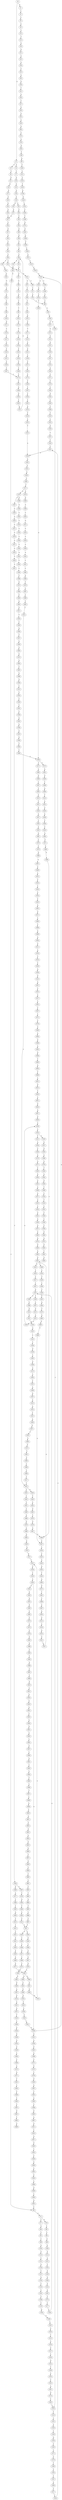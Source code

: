 strict digraph  {
	S0 -> S1 [ label = A ];
	S0 -> S2 [ label = G ];
	S1 -> S3 [ label = C ];
	S2 -> S4 [ label = G ];
	S2 -> S5 [ label = C ];
	S3 -> S6 [ label = T ];
	S4 -> S7 [ label = T ];
	S5 -> S8 [ label = T ];
	S6 -> S9 [ label = A ];
	S7 -> S10 [ label = G ];
	S8 -> S11 [ label = G ];
	S9 -> S12 [ label = T ];
	S10 -> S13 [ label = G ];
	S11 -> S14 [ label = G ];
	S12 -> S15 [ label = T ];
	S13 -> S16 [ label = A ];
	S14 -> S17 [ label = A ];
	S15 -> S18 [ label = G ];
	S16 -> S19 [ label = A ];
	S17 -> S20 [ label = A ];
	S18 -> S21 [ label = G ];
	S19 -> S22 [ label = C ];
	S19 -> S23 [ label = G ];
	S20 -> S24 [ label = G ];
	S21 -> S25 [ label = A ];
	S22 -> S26 [ label = C ];
	S23 -> S27 [ label = A ];
	S24 -> S28 [ label = A ];
	S25 -> S29 [ label = A ];
	S26 -> S30 [ label = T ];
	S27 -> S31 [ label = A ];
	S28 -> S31 [ label = A ];
	S29 -> S32 [ label = C ];
	S30 -> S33 [ label = C ];
	S31 -> S34 [ label = C ];
	S32 -> S35 [ label = G ];
	S33 -> S36 [ label = G ];
	S34 -> S37 [ label = G ];
	S35 -> S38 [ label = G ];
	S36 -> S39 [ label = G ];
	S37 -> S40 [ label = G ];
	S38 -> S41 [ label = T ];
	S39 -> S42 [ label = C ];
	S40 -> S43 [ label = C ];
	S41 -> S44 [ label = A ];
	S42 -> S45 [ label = A ];
	S43 -> S46 [ label = A ];
	S44 -> S47 [ label = C ];
	S45 -> S48 [ label = C ];
	S46 -> S49 [ label = C ];
	S47 -> S50 [ label = G ];
	S48 -> S51 [ label = G ];
	S48 -> S52 [ label = C ];
	S49 -> S53 [ label = C ];
	S49 -> S54 [ label = T ];
	S50 -> S55 [ label = A ];
	S51 -> S56 [ label = C ];
	S52 -> S57 [ label = G ];
	S53 -> S57 [ label = G ];
	S54 -> S58 [ label = G ];
	S55 -> S59 [ label = A ];
	S56 -> S60 [ label = G ];
	S57 -> S61 [ label = A ];
	S57 -> S62 [ label = G ];
	S58 -> S63 [ label = G ];
	S59 -> S64 [ label = G ];
	S60 -> S65 [ label = C ];
	S61 -> S66 [ label = G ];
	S61 -> S67 [ label = A ];
	S62 -> S68 [ label = G ];
	S63 -> S69 [ label = G ];
	S64 -> S70 [ label = A ];
	S65 -> S71 [ label = G ];
	S66 -> S72 [ label = T ];
	S67 -> S73 [ label = T ];
	S68 -> S74 [ label = A ];
	S69 -> S75 [ label = A ];
	S70 -> S76 [ label = A ];
	S71 -> S77 [ label = C ];
	S71 -> S78 [ label = G ];
	S72 -> S79 [ label = C ];
	S73 -> S80 [ label = G ];
	S74 -> S81 [ label = A ];
	S75 -> S82 [ label = A ];
	S76 -> S83 [ label = G ];
	S77 -> S84 [ label = G ];
	S78 -> S85 [ label = C ];
	S79 -> S86 [ label = C ];
	S80 -> S87 [ label = T ];
	S81 -> S88 [ label = T ];
	S82 -> S89 [ label = C ];
	S83 -> S90 [ label = T ];
	S84 -> S91 [ label = T ];
	S85 -> S92 [ label = T ];
	S86 -> S93 [ label = A ];
	S87 -> S94 [ label = A ];
	S88 -> S95 [ label = T ];
	S89 -> S96 [ label = T ];
	S90 -> S97 [ label = G ];
	S91 -> S98 [ label = C ];
	S92 -> S99 [ label = G ];
	S93 -> S100 [ label = G ];
	S94 -> S101 [ label = G ];
	S95 -> S102 [ label = G ];
	S96 -> S103 [ label = G ];
	S97 -> S104 [ label = T ];
	S98 -> S105 [ label = G ];
	S99 -> S106 [ label = G ];
	S100 -> S107 [ label = T ];
	S100 -> S108 [ label = C ];
	S101 -> S109 [ label = T ];
	S102 -> S110 [ label = A ];
	S103 -> S111 [ label = G ];
	S104 -> S112 [ label = C ];
	S105 -> S113 [ label = A ];
	S106 -> S114 [ label = A ];
	S107 -> S115 [ label = A ];
	S108 -> S116 [ label = T ];
	S109 -> S117 [ label = T ];
	S110 -> S118 [ label = A ];
	S111 -> S119 [ label = A ];
	S112 -> S120 [ label = C ];
	S113 -> S121 [ label = C ];
	S114 -> S122 [ label = A ];
	S115 -> S123 [ label = G ];
	S116 -> S124 [ label = T ];
	S117 -> S125 [ label = T ];
	S118 -> S126 [ label = C ];
	S119 -> S127 [ label = C ];
	S120 -> S128 [ label = T ];
	S121 -> S129 [ label = G ];
	S122 -> S130 [ label = T ];
	S123 -> S131 [ label = G ];
	S124 -> S132 [ label = C ];
	S125 -> S133 [ label = C ];
	S126 -> S134 [ label = C ];
	S127 -> S135 [ label = C ];
	S128 -> S136 [ label = G ];
	S129 -> S137 [ label = C ];
	S130 -> S138 [ label = G ];
	S131 -> S139 [ label = G ];
	S132 -> S140 [ label = A ];
	S133 -> S141 [ label = A ];
	S134 -> S142 [ label = C ];
	S135 -> S143 [ label = C ];
	S136 -> S144 [ label = G ];
	S137 -> S145 [ label = G ];
	S138 -> S146 [ label = G ];
	S139 -> S147 [ label = T ];
	S140 -> S148 [ label = C ];
	S141 -> S149 [ label = C ];
	S142 -> S150 [ label = G ];
	S143 -> S151 [ label = G ];
	S144 -> S152 [ label = C ];
	S145 -> S153 [ label = C ];
	S146 -> S154 [ label = G ];
	S147 -> S155 [ label = C ];
	S148 -> S156 [ label = G ];
	S149 -> S157 [ label = T ];
	S150 -> S158 [ label = T ];
	S151 -> S159 [ label = T ];
	S152 -> S160 [ label = C ];
	S153 -> S161 [ label = C ];
	S154 -> S162 [ label = G ];
	S155 -> S163 [ label = A ];
	S156 -> S164 [ label = C ];
	S157 -> S165 [ label = C ];
	S158 -> S166 [ label = C ];
	S159 -> S167 [ label = C ];
	S160 -> S168 [ label = T ];
	S161 -> S169 [ label = T ];
	S162 -> S170 [ label = T ];
	S163 -> S171 [ label = C ];
	S164 -> S172 [ label = C ];
	S165 -> S173 [ label = C ];
	S166 -> S174 [ label = T ];
	S167 -> S174 [ label = T ];
	S168 -> S175 [ label = G ];
	S169 -> S176 [ label = C ];
	S170 -> S177 [ label = C ];
	S171 -> S178 [ label = T ];
	S172 -> S179 [ label = C ];
	S173 -> S180 [ label = T ];
	S174 -> S181 [ label = C ];
	S175 -> S182 [ label = G ];
	S176 -> S183 [ label = G ];
	S177 -> S184 [ label = C ];
	S178 -> S185 [ label = C ];
	S179 -> S186 [ label = T ];
	S180 -> S187 [ label = T ];
	S181 -> S188 [ label = G ];
	S182 -> S189 [ label = G ];
	S183 -> S190 [ label = G ];
	S184 -> S191 [ label = G ];
	S185 -> S192 [ label = G ];
	S186 -> S193 [ label = T ];
	S187 -> S194 [ label = T ];
	S188 -> S195 [ label = G ];
	S189 -> S196 [ label = T ];
	S190 -> S197 [ label = G ];
	S191 -> S198 [ label = C ];
	S191 -> S199 [ label = T ];
	S192 -> S200 [ label = C ];
	S193 -> S201 [ label = C ];
	S194 -> S202 [ label = C ];
	S195 -> S203 [ label = C ];
	S196 -> S204 [ label = C ];
	S197 -> S205 [ label = C ];
	S198 -> S206 [ label = C ];
	S199 -> S207 [ label = C ];
	S200 -> S208 [ label = T ];
	S201 -> S209 [ label = A ];
	S202 -> S210 [ label = A ];
	S203 -> S211 [ label = A ];
	S204 -> S212 [ label = C ];
	S205 -> S213 [ label = T ];
	S206 -> S214 [ label = G ];
	S207 -> S215 [ label = G ];
	S208 -> S216 [ label = T ];
	S209 -> S217 [ label = T ];
	S210 -> S218 [ label = T ];
	S211 -> S48 [ label = C ];
	S212 -> S219 [ label = C ];
	S213 -> S220 [ label = C ];
	S214 -> S221 [ label = G ];
	S215 -> S222 [ label = G ];
	S216 -> S223 [ label = C ];
	S217 -> S224 [ label = C ];
	S218 -> S225 [ label = C ];
	S219 -> S226 [ label = G ];
	S220 -> S227 [ label = A ];
	S221 -> S228 [ label = A ];
	S222 -> S229 [ label = A ];
	S223 -> S230 [ label = A ];
	S224 -> S231 [ label = C ];
	S225 -> S232 [ label = C ];
	S226 -> S233 [ label = A ];
	S227 -> S234 [ label = C ];
	S228 -> S235 [ label = A ];
	S229 -> S236 [ label = A ];
	S230 -> S237 [ label = T ];
	S231 -> S238 [ label = A ];
	S232 -> S238 [ label = A ];
	S233 -> S239 [ label = G ];
	S233 -> S240 [ label = A ];
	S234 -> S241 [ label = G ];
	S235 -> S242 [ label = C ];
	S236 -> S243 [ label = C ];
	S237 -> S244 [ label = C ];
	S238 -> S245 [ label = G ];
	S239 -> S246 [ label = T ];
	S240 -> S247 [ label = G ];
	S241 -> S248 [ label = T ];
	S242 -> S249 [ label = T ];
	S243 -> S250 [ label = A ];
	S243 -> S251 [ label = T ];
	S244 -> S231 [ label = C ];
	S245 -> S252 [ label = A ];
	S246 -> S253 [ label = C ];
	S247 -> S254 [ label = T ];
	S248 -> S255 [ label = C ];
	S249 -> S256 [ label = G ];
	S250 -> S257 [ label = G ];
	S251 -> S258 [ label = A ];
	S252 -> S259 [ label = A ];
	S253 -> S86 [ label = C ];
	S254 -> S260 [ label = C ];
	S255 -> S261 [ label = C ];
	S256 -> S262 [ label = C ];
	S257 -> S263 [ label = G ];
	S258 -> S264 [ label = C ];
	S259 -> S265 [ label = C ];
	S260 -> S266 [ label = G ];
	S261 -> S267 [ label = A ];
	S262 -> S268 [ label = A ];
	S263 -> S269 [ label = A ];
	S264 -> S270 [ label = A ];
	S265 -> S271 [ label = C ];
	S266 -> S272 [ label = C ];
	S266 -> S273 [ label = A ];
	S267 -> S274 [ label = G ];
	S268 -> S275 [ label = A ];
	S269 -> S276 [ label = A ];
	S270 -> S277 [ label = A ];
	S271 -> S278 [ label = A ];
	S271 -> S279 [ label = G ];
	S272 -> S280 [ label = G ];
	S273 -> S281 [ label = G ];
	S274 -> S282 [ label = C ];
	S275 -> S283 [ label = C ];
	S276 -> S284 [ label = T ];
	S277 -> S285 [ label = C ];
	S278 -> S286 [ label = G ];
	S278 -> S287 [ label = C ];
	S279 -> S288 [ label = G ];
	S280 -> S289 [ label = G ];
	S281 -> S290 [ label = G ];
	S282 -> S116 [ label = T ];
	S283 -> S291 [ label = C ];
	S284 -> S292 [ label = A ];
	S285 -> S293 [ label = G ];
	S286 -> S294 [ label = A ];
	S287 -> S295 [ label = C ];
	S288 -> S296 [ label = A ];
	S289 -> S297 [ label = C ];
	S290 -> S298 [ label = T ];
	S291 -> S299 [ label = A ];
	S292 -> S300 [ label = G ];
	S293 -> S301 [ label = A ];
	S294 -> S302 [ label = C ];
	S295 -> S303 [ label = A ];
	S296 -> S304 [ label = C ];
	S297 -> S305 [ label = T ];
	S298 -> S306 [ label = A ];
	S299 -> S307 [ label = G ];
	S300 -> S308 [ label = T ];
	S301 -> S309 [ label = A ];
	S302 -> S310 [ label = T ];
	S303 -> S311 [ label = C ];
	S304 -> S312 [ label = G ];
	S305 -> S313 [ label = A ];
	S306 -> S314 [ label = T ];
	S307 -> S315 [ label = A ];
	S308 -> S316 [ label = C ];
	S309 -> S317 [ label = A ];
	S310 -> S318 [ label = C ];
	S311 -> S319 [ label = C ];
	S312 -> S320 [ label = C ];
	S313 -> S321 [ label = T ];
	S314 -> S322 [ label = A ];
	S315 -> S323 [ label = A ];
	S316 -> S324 [ label = T ];
	S317 -> S325 [ label = A ];
	S318 -> S326 [ label = C ];
	S319 -> S327 [ label = C ];
	S320 -> S328 [ label = C ];
	S321 -> S329 [ label = A ];
	S322 -> S330 [ label = A ];
	S323 -> S331 [ label = C ];
	S324 -> S332 [ label = C ];
	S325 -> S333 [ label = C ];
	S326 -> S334 [ label = C ];
	S327 -> S335 [ label = C ];
	S328 -> S336 [ label = C ];
	S329 -> S337 [ label = G ];
	S330 -> S338 [ label = G ];
	S331 -> S339 [ label = A ];
	S332 -> S340 [ label = T ];
	S333 -> S341 [ label = A ];
	S334 -> S342 [ label = A ];
	S335 -> S343 [ label = T ];
	S336 -> S344 [ label = A ];
	S337 -> S345 [ label = T ];
	S338 -> S346 [ label = T ];
	S339 -> S347 [ label = G ];
	S340 -> S348 [ label = C ];
	S341 -> S349 [ label = G ];
	S342 -> S350 [ label = T ];
	S343 -> S351 [ label = T ];
	S344 -> S352 [ label = T ];
	S345 -> S353 [ label = A ];
	S346 -> S354 [ label = C ];
	S347 -> S355 [ label = C ];
	S348 -> S356 [ label = T ];
	S349 -> S357 [ label = A ];
	S350 -> S358 [ label = C ];
	S351 -> S359 [ label = C ];
	S352 -> S360 [ label = C ];
	S353 -> S361 [ label = G ];
	S354 -> S362 [ label = G ];
	S355 -> S363 [ label = C ];
	S356 -> S364 [ label = G ];
	S357 -> S365 [ label = A ];
	S358 -> S366 [ label = T ];
	S359 -> S367 [ label = C ];
	S359 -> S368 [ label = G ];
	S360 -> S369 [ label = G ];
	S361 -> S370 [ label = C ];
	S362 -> S371 [ label = T ];
	S363 -> S372 [ label = G ];
	S364 -> S373 [ label = A ];
	S365 -> S374 [ label = G ];
	S366 -> S375 [ label = G ];
	S367 -> S376 [ label = T ];
	S368 -> S377 [ label = A ];
	S369 -> S378 [ label = T ];
	S370 -> S379 [ label = C ];
	S371 -> S380 [ label = G ];
	S372 -> S381 [ label = T ];
	S373 -> S382 [ label = G ];
	S374 -> S383 [ label = G ];
	S375 -> S384 [ label = C ];
	S376 -> S385 [ label = G ];
	S377 -> S386 [ label = T ];
	S378 -> S387 [ label = C ];
	S379 -> S388 [ label = G ];
	S380 -> S389 [ label = G ];
	S381 -> S390 [ label = C ];
	S382 -> S391 [ label = T ];
	S383 -> S392 [ label = G ];
	S384 -> S393 [ label = C ];
	S385 -> S394 [ label = T ];
	S386 -> S395 [ label = C ];
	S387 -> S396 [ label = C ];
	S388 -> S397 [ label = A ];
	S389 -> S398 [ label = T ];
	S390 -> S399 [ label = C ];
	S391 -> S400 [ label = A ];
	S392 -> S401 [ label = G ];
	S393 -> S402 [ label = A ];
	S394 -> S403 [ label = C ];
	S395 -> S404 [ label = G ];
	S396 -> S405 [ label = T ];
	S397 -> S406 [ label = A ];
	S398 -> S407 [ label = A ];
	S399 -> S408 [ label = T ];
	S401 -> S409 [ label = T ];
	S401 -> S410 [ label = G ];
	S402 -> S411 [ label = G ];
	S403 -> S412 [ label = C ];
	S404 -> S413 [ label = T ];
	S405 -> S414 [ label = C ];
	S406 -> S415 [ label = A ];
	S407 -> S416 [ label = C ];
	S408 -> S417 [ label = C ];
	S409 -> S418 [ label = C ];
	S410 -> S419 [ label = T ];
	S411 -> S420 [ label = T ];
	S412 -> S421 [ label = T ];
	S413 -> S422 [ label = T ];
	S414 -> S423 [ label = T ];
	S415 -> S424 [ label = C ];
	S416 -> S425 [ label = C ];
	S417 -> S423 [ label = T ];
	S418 -> S426 [ label = T ];
	S419 -> S427 [ label = C ];
	S420 -> S428 [ label = C ];
	S421 -> S429 [ label = A ];
	S421 -> S430 [ label = T ];
	S422 -> S431 [ label = T ];
	S423 -> S432 [ label = T ];
	S423 -> S433 [ label = G ];
	S424 -> S434 [ label = C ];
	S425 -> S435 [ label = G ];
	S426 -> S436 [ label = C ];
	S427 -> S437 [ label = C ];
	S428 -> S438 [ label = G ];
	S429 -> S439 [ label = C ];
	S430 -> S440 [ label = G ];
	S431 -> S441 [ label = G ];
	S432 -> S442 [ label = C ];
	S433 -> S443 [ label = T ];
	S434 -> S444 [ label = C ];
	S435 -> S445 [ label = G ];
	S436 -> S446 [ label = T ];
	S437 -> S191 [ label = G ];
	S438 -> S447 [ label = T ];
	S439 -> S448 [ label = T ];
	S440 -> S449 [ label = T ];
	S441 -> S450 [ label = T ];
	S442 -> S451 [ label = T ];
	S443 -> S452 [ label = C ];
	S444 -> S453 [ label = C ];
	S445 -> S454 [ label = T ];
	S446 -> S455 [ label = C ];
	S447 -> S456 [ label = A ];
	S448 -> S457 [ label = A ];
	S449 -> S458 [ label = A ];
	S450 -> S459 [ label = A ];
	S451 -> S460 [ label = C ];
	S452 -> S461 [ label = G ];
	S453 -> S462 [ label = G ];
	S454 -> S463 [ label = G ];
	S455 -> S464 [ label = G ];
	S456 -> S465 [ label = A ];
	S457 -> S466 [ label = C ];
	S458 -> S467 [ label = G ];
	S459 -> S468 [ label = G ];
	S460 -> S469 [ label = G ];
	S461 -> S470 [ label = T ];
	S462 -> S471 [ label = A ];
	S463 -> S472 [ label = G ];
	S464 -> S473 [ label = T ];
	S465 -> S474 [ label = G ];
	S466 -> S475 [ label = C ];
	S467 -> S476 [ label = G ];
	S468 -> S477 [ label = G ];
	S469 -> S478 [ label = G ];
	S470 -> S479 [ label = G ];
	S471 -> S480 [ label = C ];
	S472 -> S481 [ label = T ];
	S473 -> S482 [ label = G ];
	S474 -> S483 [ label = A ];
	S475 -> S484 [ label = A ];
	S476 -> S485 [ label = A ];
	S477 -> S485 [ label = A ];
	S478 -> S486 [ label = A ];
	S479 -> S487 [ label = G ];
	S480 -> S488 [ label = T ];
	S481 -> S489 [ label = T ];
	S482 -> S490 [ label = G ];
	S483 -> S491 [ label = C ];
	S484 -> S492 [ label = G ];
	S485 -> S493 [ label = G ];
	S485 -> S494 [ label = A ];
	S486 -> S495 [ label = G ];
	S487 -> S398 [ label = T ];
	S488 -> S496 [ label = A ];
	S489 -> S497 [ label = A ];
	S490 -> S498 [ label = T ];
	S491 -> S499 [ label = G ];
	S492 -> S500 [ label = G ];
	S493 -> S501 [ label = A ];
	S494 -> S502 [ label = A ];
	S495 -> S503 [ label = A ];
	S496 -> S504 [ label = G ];
	S497 -> S505 [ label = G ];
	S498 -> S407 [ label = A ];
	S499 -> S506 [ label = G ];
	S500 -> S507 [ label = A ];
	S501 -> S508 [ label = G ];
	S502 -> S509 [ label = G ];
	S503 -> S510 [ label = G ];
	S504 -> S511 [ label = A ];
	S505 -> S512 [ label = A ];
	S506 -> S513 [ label = C ];
	S507 -> S514 [ label = G ];
	S508 -> S515 [ label = G ];
	S509 -> S516 [ label = G ];
	S510 -> S517 [ label = G ];
	S511 -> S518 [ label = A ];
	S512 -> S519 [ label = A ];
	S513 -> S520 [ label = T ];
	S514 -> S521 [ label = A ];
	S515 -> S522 [ label = T ];
	S516 -> S523 [ label = T ];
	S517 -> S522 [ label = T ];
	S518 -> S524 [ label = T ];
	S519 -> S525 [ label = G ];
	S520 -> S526 [ label = C ];
	S521 -> S527 [ label = G ];
	S522 -> S528 [ label = C ];
	S523 -> S529 [ label = C ];
	S524 -> S530 [ label = C ];
	S525 -> S531 [ label = G ];
	S526 -> S532 [ label = T ];
	S527 -> S533 [ label = T ];
	S528 -> S534 [ label = C ];
	S529 -> S535 [ label = C ];
	S530 -> S536 [ label = G ];
	S531 -> S537 [ label = G ];
	S532 -> S538 [ label = C ];
	S533 -> S539 [ label = C ];
	S534 -> S540 [ label = C ];
	S535 -> S541 [ label = C ];
	S536 -> S542 [ label = G ];
	S537 -> S401 [ label = G ];
	S538 -> S543 [ label = G ];
	S539 -> S544 [ label = A ];
	S540 -> S545 [ label = A ];
	S540 -> S546 [ label = G ];
	S541 -> S546 [ label = G ];
	S542 -> S547 [ label = G ];
	S543 -> S548 [ label = A ];
	S544 -> S549 [ label = G ];
	S545 -> S550 [ label = G ];
	S546 -> S551 [ label = G ];
	S546 -> S233 [ label = A ];
	S547 -> S552 [ label = T ];
	S548 -> S553 [ label = A ];
	S549 -> S554 [ label = G ];
	S550 -> S555 [ label = A ];
	S551 -> S556 [ label = A ];
	S552 -> S557 [ label = A ];
	S553 -> S558 [ label = G ];
	S554 -> S559 [ label = A ];
	S555 -> S560 [ label = G ];
	S556 -> S561 [ label = G ];
	S557 -> S562 [ label = T ];
	S558 -> S563 [ label = T ];
	S559 -> S564 [ label = C ];
	S560 -> S565 [ label = C ];
	S561 -> S566 [ label = G ];
	S562 -> S567 [ label = C ];
	S563 -> S568 [ label = C ];
	S564 -> S569 [ label = C ];
	S565 -> S570 [ label = C ];
	S566 -> S571 [ label = C ];
	S567 -> S572 [ label = C ];
	S568 -> S266 [ label = G ];
	S569 -> S573 [ label = A ];
	S570 -> S574 [ label = A ];
	S571 -> S575 [ label = G ];
	S572 -> S576 [ label = C ];
	S573 -> S577 [ label = G ];
	S574 -> S578 [ label = C ];
	S575 -> S579 [ label = T ];
	S576 -> S580 [ label = G ];
	S577 -> S581 [ label = T ];
	S578 -> S582 [ label = G ];
	S579 -> S583 [ label = G ];
	S580 -> S584 [ label = A ];
	S581 -> S585 [ label = C ];
	S582 -> S586 [ label = G ];
	S583 -> S587 [ label = G ];
	S584 -> S588 [ label = A ];
	S585 -> S589 [ label = T ];
	S586 -> S590 [ label = T ];
	S587 -> S591 [ label = T ];
	S588 -> S592 [ label = A ];
	S589 -> S593 [ label = C ];
	S590 -> S594 [ label = T ];
	S591 -> S595 [ label = A ];
	S592 -> S596 [ label = G ];
	S593 -> S597 [ label = T ];
	S594 -> S598 [ label = A ];
	S595 -> S599 [ label = T ];
	S596 -> S600 [ label = T ];
	S597 -> S601 [ label = G ];
	S598 -> S602 [ label = C ];
	S599 -> S603 [ label = G ];
	S600 -> S604 [ label = G ];
	S601 -> S605 [ label = T ];
	S602 -> S606 [ label = T ];
	S603 -> S607 [ label = A ];
	S604 -> S608 [ label = T ];
	S605 -> S609 [ label = A ];
	S606 -> S610 [ label = G ];
	S607 -> S611 [ label = G ];
	S608 -> S612 [ label = C ];
	S610 -> S613 [ label = C ];
	S611 -> S614 [ label = C ];
	S612 -> S615 [ label = G ];
	S613 -> S616 [ label = A ];
	S614 -> S617 [ label = G ];
	S615 -> S618 [ label = T ];
	S616 -> S619 [ label = G ];
	S617 -> S620 [ label = G ];
	S618 -> S621 [ label = C ];
	S619 -> S622 [ label = A ];
	S620 -> S623 [ label = T ];
	S621 -> S624 [ label = G ];
	S622 -> S625 [ label = C ];
	S623 -> S626 [ label = C ];
	S624 -> S627 [ label = G ];
	S625 -> S628 [ label = G ];
	S626 -> S629 [ label = G ];
	S627 -> S630 [ label = A ];
	S628 -> S631 [ label = G ];
	S629 -> S632 [ label = C ];
	S630 -> S236 [ label = A ];
	S631 -> S633 [ label = A ];
	S632 -> S634 [ label = A ];
	S633 -> S635 [ label = C ];
	S634 -> S636 [ label = C ];
	S635 -> S637 [ label = A ];
	S636 -> S638 [ label = G ];
	S637 -> S639 [ label = C ];
	S638 -> S640 [ label = C ];
	S639 -> S641 [ label = A ];
	S640 -> S642 [ label = G ];
	S641 -> S643 [ label = C ];
	S642 -> S65 [ label = C ];
	S643 -> S644 [ label = C ];
	S644 -> S645 [ label = T ];
	S645 -> S646 [ label = C ];
	S646 -> S647 [ label = T ];
	S647 -> S648 [ label = A ];
	S648 -> S649 [ label = G ];
	S649 -> S650 [ label = A ];
	S650 -> S651 [ label = A ];
	S651 -> S652 [ label = C ];
	S652 -> S653 [ label = G ];
	S653 -> S654 [ label = A ];
	S654 -> S655 [ label = G ];
	S655 -> S656 [ label = G ];
	S656 -> S657 [ label = T ];
	S657 -> S658 [ label = G ];
	S658 -> S659 [ label = T ];
	S659 -> S660 [ label = C ];
	S660 -> S661 [ label = C ];
	S661 -> S662 [ label = C ];
	S662 -> S663 [ label = T ];
	S663 -> S664 [ label = G ];
	S664 -> S665 [ label = T ];
	S665 -> S666 [ label = C ];
	S666 -> S667 [ label = C ];
	S667 -> S421 [ label = T ];
}
